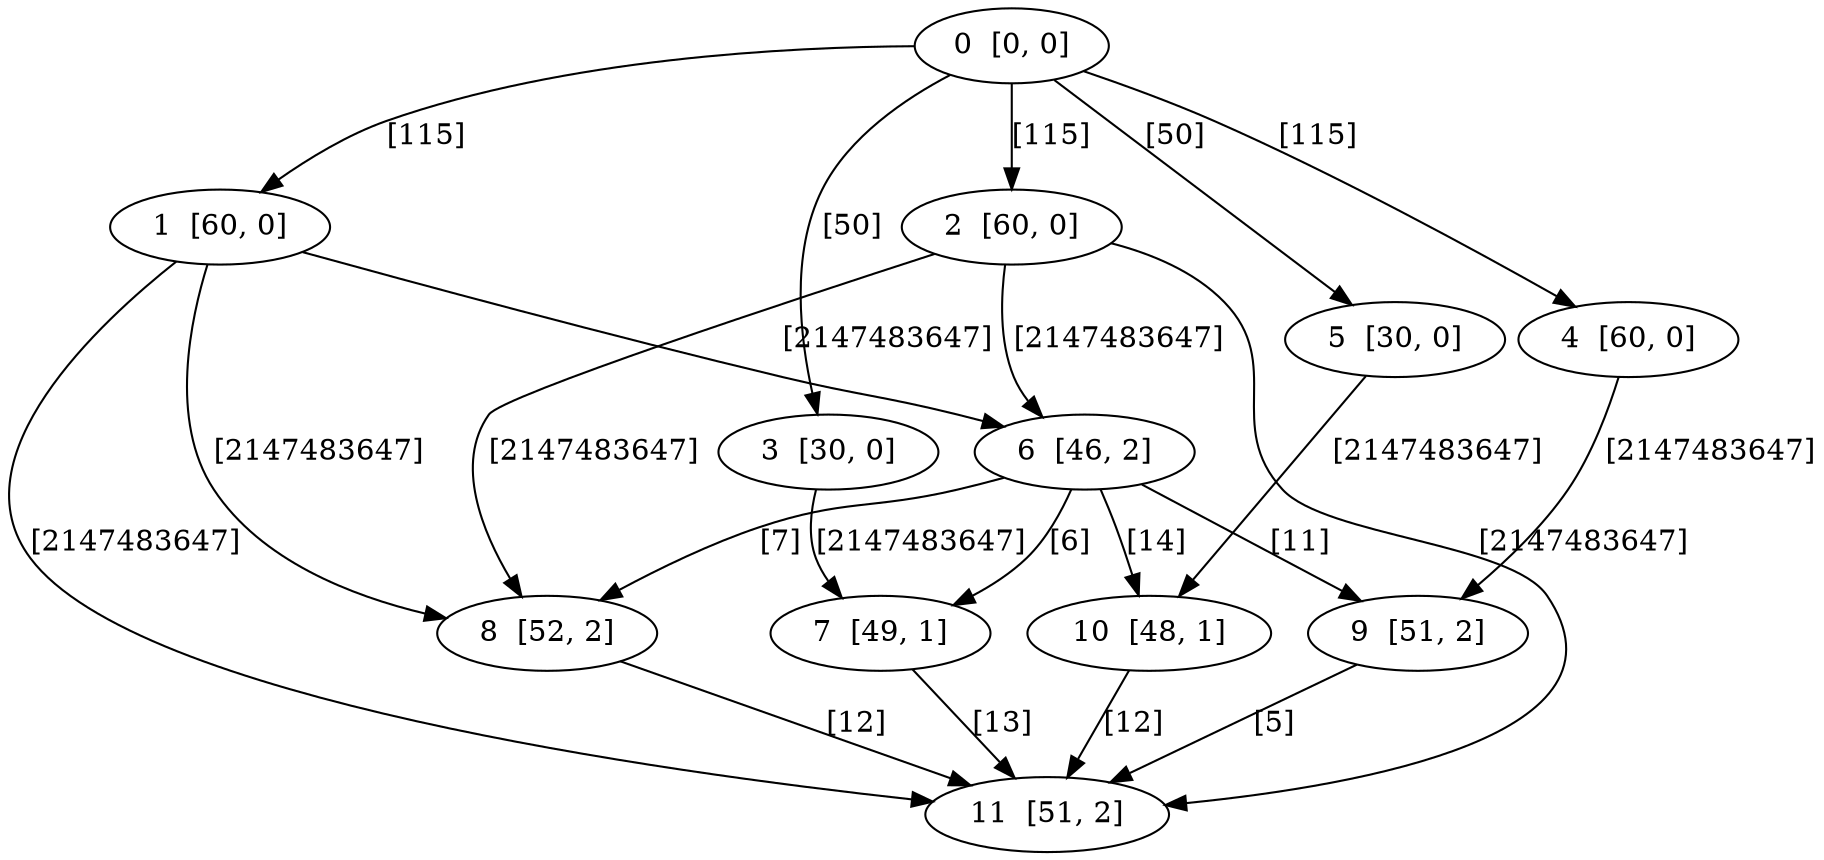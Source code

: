 digraph DAG {
    0  [label="0  [0, 0]"]
    1  [label="1  [60, 0]"]
    2  [label="2  [60, 0]"]
    3  [label="3  [30, 0]"]
    4  [label="4  [60, 0]"]
    5  [label="5  [30, 0]"]
    6  [label="6  [46, 2]"]
    7  [label="7  [49, 1]"]
    8  [label="8  [52, 2]"]
    9  [label="9  [51, 2]"]
    10  [label="10  [48, 1]"]
    11  [label="11  [51, 2]"]

    0 -> 1    [ label = "[115]" ]
    0 -> 2    [ label = "[115]" ]
    0 -> 3    [ label = "[50]" ]
    0 -> 4    [ label = "[115]" ]
    0 -> 5    [ label = "[50]" ]
    1 -> 6    [ label = "[2147483647]" ]
    1 -> 8    [ label = "[2147483647]" ]
    1 -> 11    [ label = "[2147483647]" ]
    2 -> 6    [ label = "[2147483647]" ]
    2 -> 8    [ label = "[2147483647]" ]
    2 -> 11    [ label = "[2147483647]" ]
    3 -> 7    [ label = "[2147483647]" ]
    4 -> 9    [ label = "[2147483647]" ]
    5 -> 10    [ label = "[2147483647]" ]
    6 -> 7    [ label = "[6]" ]
    6 -> 8    [ label = "[7]" ]
    6 -> 9    [ label = "[11]" ]
    6 -> 10    [ label = "[14]" ]
    7 -> 11    [ label = "[13]" ]
    8 -> 11    [ label = "[12]" ]
    9 -> 11    [ label = "[5]" ]
    10 -> 11    [ label = "[12]" ]
}
